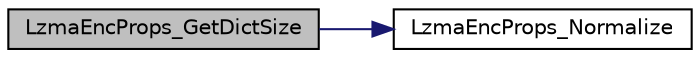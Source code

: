 digraph G
{
  edge [fontname="Helvetica",fontsize="10",labelfontname="Helvetica",labelfontsize="10"];
  node [fontname="Helvetica",fontsize="10",shape=record];
  rankdir="LR";
  Node1 [label="LzmaEncProps_GetDictSize",height=0.2,width=0.4,color="black", fillcolor="grey75", style="filled" fontcolor="black"];
  Node1 -> Node2 [color="midnightblue",fontsize="10",style="solid",fontname="Helvetica"];
  Node2 [label="LzmaEncProps_Normalize",height=0.2,width=0.4,color="black", fillcolor="white", style="filled",URL="$_lzma_enc_8c.html#acd23d29a44a6a248851b7e0ef8016d87"];
}

